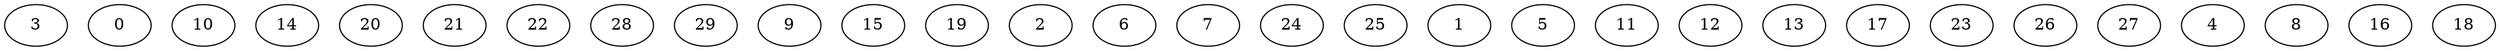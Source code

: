 digraph "Independent_Nodes_30_WeightType_Random#3" {
	graph ["Duplicate states"=0,
		GraphType=Independent,
		"Max states in OPEN"=0,
		Modes="120000ms; topo-ordered tasks, ; Pruning: task equivalence, fixed order ready list, ; F-value: ; Optimisation: best schedule length (\
SL) optimisation on equal, ",
		NumberOfTasks=30,
		"Pruned using list schedule length"=1255370,
		"States removed from OPEN"=0,
		TargetSystem="Homogeneous-4",
		"Time to schedule (ms)"=1039,
		"Total idle time"=0,
		"Total schedule length"=39,
		"Total sequential time"=153,
		"Total states created"=2872893
	];
	3	["Finish time"=10,
		Processor=0,
		"Start time"=0,
		Weight=10];
	0	["Finish time"=9,
		Processor=1,
		"Start time"=0,
		Weight=9];
	10	["Finish time"=9,
		Processor=2,
		"Start time"=0,
		Weight=9];
	14	["Finish time"=9,
		Processor=3,
		"Start time"=0,
		Weight=9];
	20	["Finish time"=18,
		Processor=1,
		"Start time"=9,
		Weight=9];
	21	["Finish time"=18,
		Processor=2,
		"Start time"=9,
		Weight=9];
	22	["Finish time"=18,
		Processor=3,
		"Start time"=9,
		Weight=9];
	28	["Finish time"=19,
		Processor=0,
		"Start time"=10,
		Weight=9];
	29	["Finish time"=27,
		Processor=1,
		"Start time"=18,
		Weight=9];
	9	["Finish time"=24,
		Processor=2,
		"Start time"=18,
		Weight=6];
	15	["Finish time"=23,
		Processor=3,
		"Start time"=18,
		Weight=5];
	19	["Finish time"=24,
		Processor=0,
		"Start time"=19,
		Weight=5];
	2	["Finish time"=27,
		Processor=3,
		"Start time"=23,
		Weight=4];
	6	["Finish time"=28,
		Processor=0,
		"Start time"=24,
		Weight=4];
	7	["Finish time"=28,
		Processor=2,
		"Start time"=24,
		Weight=4];
	24	["Finish time"=31,
		Processor=1,
		"Start time"=27,
		Weight=4];
	25	["Finish time"=31,
		Processor=3,
		"Start time"=27,
		Weight=4];
	1	["Finish time"=31,
		Processor=0,
		"Start time"=28,
		Weight=3];
	5	["Finish time"=31,
		Processor=2,
		"Start time"=28,
		Weight=3];
	11	["Finish time"=34,
		Processor=0,
		"Start time"=31,
		Weight=3];
	12	["Finish time"=34,
		Processor=1,
		"Start time"=31,
		Weight=3];
	13	["Finish time"=34,
		Processor=2,
		"Start time"=31,
		Weight=3];
	17	["Finish time"=34,
		Processor=3,
		"Start time"=31,
		Weight=3];
	23	["Finish time"=37,
		Processor=0,
		"Start time"=34,
		Weight=3];
	26	["Finish time"=37,
		Processor=1,
		"Start time"=34,
		Weight=3];
	27	["Finish time"=37,
		Processor=2,
		"Start time"=34,
		Weight=3];
	4	["Finish time"=36,
		Processor=3,
		"Start time"=34,
		Weight=2];
	8	["Finish time"=38,
		Processor=3,
		"Start time"=36,
		Weight=2];
	16	["Finish time"=39,
		Processor=0,
		"Start time"=37,
		Weight=2];
	18	["Finish time"=39,
		Processor=1,
		"Start time"=37,
		Weight=2];
}
